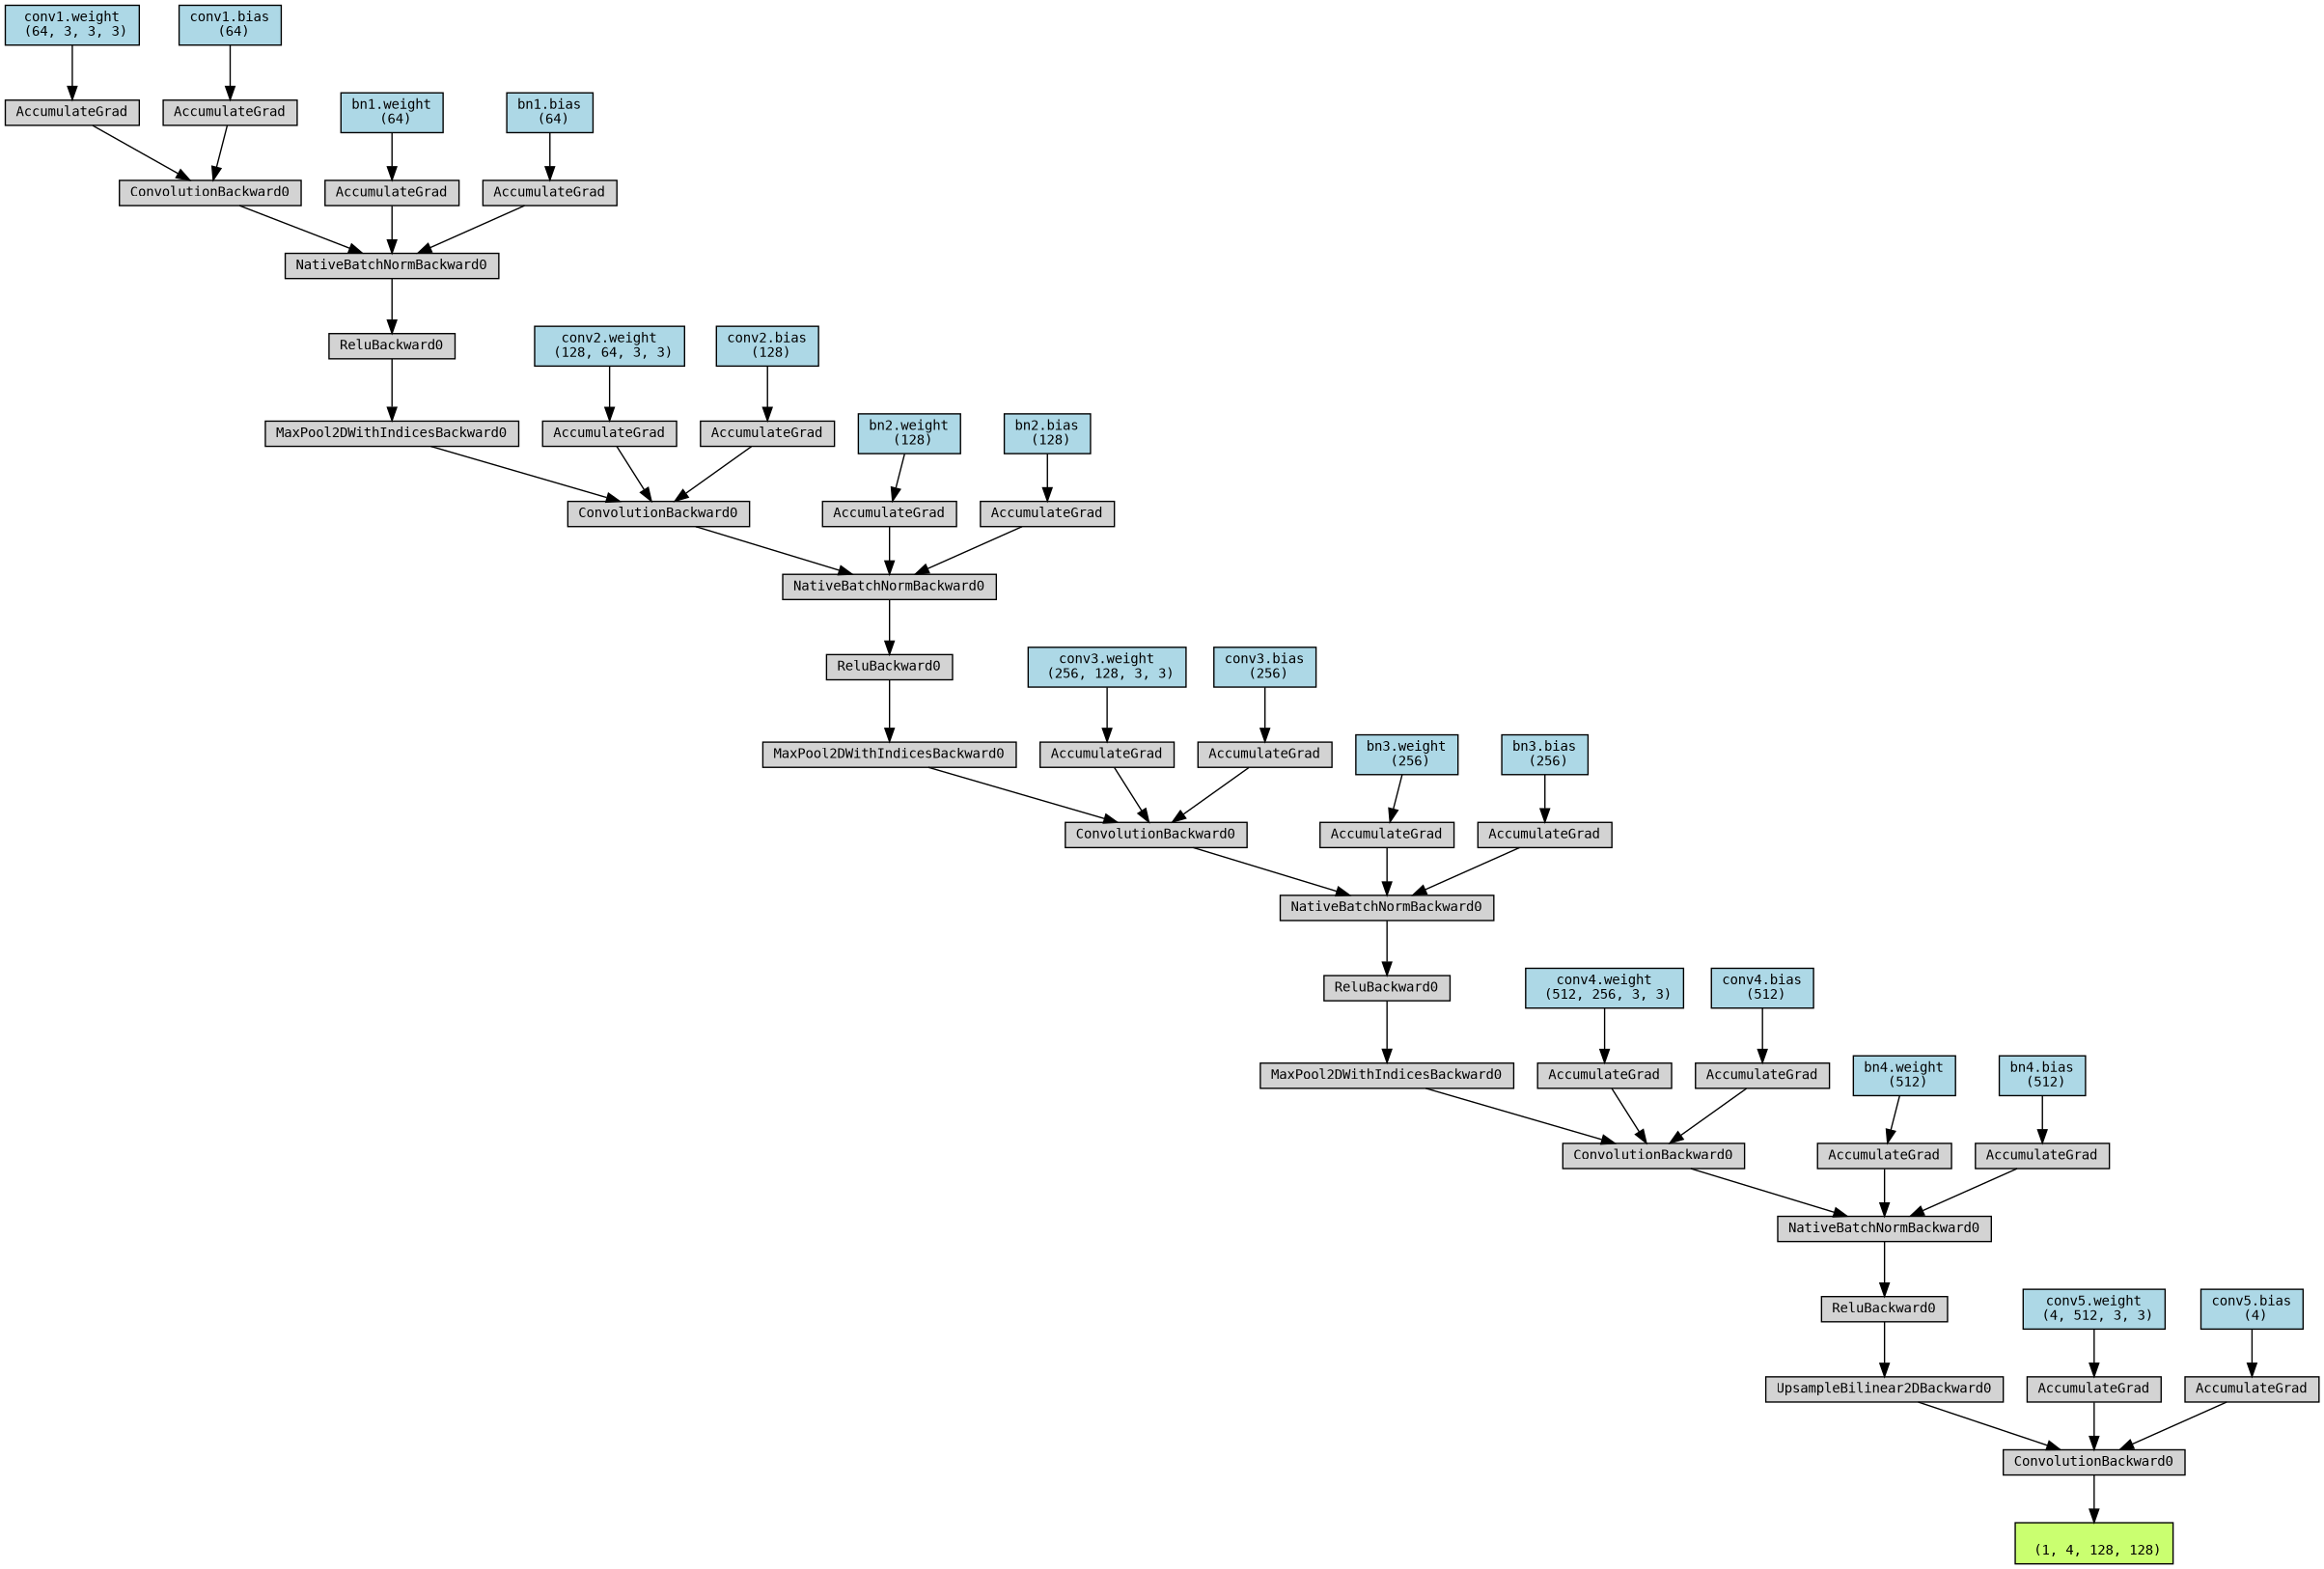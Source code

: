 digraph {
	graph [size="16.05,16.05"]
	node [align=left fontname=monospace fontsize=10 height=0.2 ranksep=0.1 shape=box style=filled]
	2038538907456 [label="
 (1, 4, 128, 128)" fillcolor=darkolivegreen1]
	2038542044224 [label=ConvolutionBackward0]
	2038542044128 -> 2038542044224
	2038542044128 [label=UpsampleBilinear2DBackward0]
	2038542043504 -> 2038542044128
	2038542043504 [label=ReluBackward0]
	2038542043312 -> 2038542043504
	2038542043312 [label=NativeBatchNormBackward0]
	2038542042832 -> 2038542043312
	2038542042832 [label=ConvolutionBackward0]
	2038542044560 -> 2038542042832
	2038542044560 [label=MaxPool2DWithIndicesBackward0]
	2038542043264 -> 2038542044560
	2038542043264 [label=ReluBackward0]
	2038541731824 -> 2038542043264
	2038541731824 [label=NativeBatchNormBackward0]
	2038541731248 -> 2038541731824
	2038541731248 [label=ConvolutionBackward0]
	2038541733600 -> 2038541731248
	2038541733600 [label=MaxPool2DWithIndicesBackward0]
	2038541733264 -> 2038541733600
	2038541733264 [label=ReluBackward0]
	2038541733168 -> 2038541733264
	2038541733168 [label=NativeBatchNormBackward0]
	2038541732016 -> 2038541733168
	2038541732016 [label=ConvolutionBackward0]
	2038542165184 -> 2038541732016
	2038542165184 [label=MaxPool2DWithIndicesBackward0]
	2038542164944 -> 2038542165184
	2038542164944 [label=ReluBackward0]
	2038542164848 -> 2038542164944
	2038542164848 [label=NativeBatchNormBackward0]
	2038542164608 -> 2038542164848
	2038542164608 [label=ConvolutionBackward0]
	2038542167536 -> 2038542164608
	2038542005408 [label="conv1.weight
 (64, 3, 3, 3)" fillcolor=lightblue]
	2038542005408 -> 2038542167536
	2038542167536 [label=AccumulateGrad]
	2038542167632 -> 2038542164608
	2038542005568 [label="conv1.bias
 (64)" fillcolor=lightblue]
	2038542005568 -> 2038542167632
	2038542167632 [label=AccumulateGrad]
	2038542164656 -> 2038542164848
	2038542005648 [label="bn1.weight
 (64)" fillcolor=lightblue]
	2038542005648 -> 2038542164656
	2038542164656 [label=AccumulateGrad]
	2038542164416 -> 2038542164848
	2038542005728 [label="bn1.bias
 (64)" fillcolor=lightblue]
	2038542005728 -> 2038542164416
	2038542164416 [label=AccumulateGrad]
	2038542165232 -> 2038541732016
	2038542006208 [label="conv2.weight
 (128, 64, 3, 3)" fillcolor=lightblue]
	2038542006208 -> 2038542165232
	2038542165232 [label=AccumulateGrad]
	2038542167680 -> 2038541732016
	2038542006288 [label="conv2.bias
 (128)" fillcolor=lightblue]
	2038542006288 -> 2038542167680
	2038542167680 [label=AccumulateGrad]
	2038541733696 -> 2038541733168
	2038542006368 [label="bn2.weight
 (128)" fillcolor=lightblue]
	2038542006368 -> 2038541733696
	2038541733696 [label=AccumulateGrad]
	2038541733408 -> 2038541733168
	2038542006448 [label="bn2.bias
 (128)" fillcolor=lightblue]
	2038542006448 -> 2038541733408
	2038541733408 [label=AccumulateGrad]
	2038541733648 -> 2038541731248
	2038542006848 [label="conv3.weight
 (256, 128, 3, 3)" fillcolor=lightblue]
	2038542006848 -> 2038541733648
	2038541733648 [label=AccumulateGrad]
	2038541733792 -> 2038541731248
	2038542006928 [label="conv3.bias
 (256)" fillcolor=lightblue]
	2038542006928 -> 2038541733792
	2038541733792 [label=AccumulateGrad]
	2038541731872 -> 2038541731824
	2038375727568 [label="bn3.weight
 (256)" fillcolor=lightblue]
	2038375727568 -> 2038541731872
	2038541731872 [label=AccumulateGrad]
	2038541732688 -> 2038541731824
	2038375624432 [label="bn3.bias
 (256)" fillcolor=lightblue]
	2038375624432 -> 2038541732688
	2038541732688 [label=AccumulateGrad]
	2038542042928 -> 2038542042832
	2038541742864 [label="conv4.weight
 (512, 256, 3, 3)" fillcolor=lightblue]
	2038541742864 -> 2038542042928
	2038542042928 [label=AccumulateGrad]
	2038542043024 -> 2038542042832
	2038541439040 [label="conv4.bias
 (512)" fillcolor=lightblue]
	2038541439040 -> 2038542043024
	2038542043024 [label=AccumulateGrad]
	2038542042976 -> 2038542043312
	2038541439200 [label="bn4.weight
 (512)" fillcolor=lightblue]
	2038541439200 -> 2038542042976
	2038542042976 [label=AccumulateGrad]
	2038542044080 -> 2038542043312
	2038538876864 [label="bn4.bias
 (512)" fillcolor=lightblue]
	2038538876864 -> 2038542044080
	2038542044080 [label=AccumulateGrad]
	2038542044320 -> 2038542044224
	2038536511216 [label="conv5.weight
 (4, 512, 3, 3)" fillcolor=lightblue]
	2038536511216 -> 2038542044320
	2038542044320 [label=AccumulateGrad]
	2038542044416 -> 2038542044224
	2038357399248 [label="conv5.bias
 (4)" fillcolor=lightblue]
	2038357399248 -> 2038542044416
	2038542044416 [label=AccumulateGrad]
	2038542044224 -> 2038538907456
}
